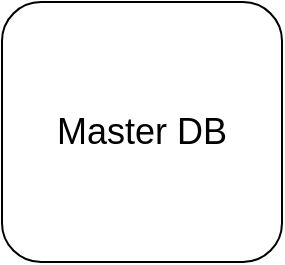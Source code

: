<mxfile>
    <diagram id="x9lF7Ikh1Ne1HWIKREvB" name="Page-1">
        <mxGraphModel dx="1092" dy="717" grid="1" gridSize="10" guides="1" tooltips="1" connect="1" arrows="1" fold="1" page="1" pageScale="1" pageWidth="850" pageHeight="1100" math="0" shadow="0">
            <root>
                <mxCell id="0"/>
                <mxCell id="1" parent="0"/>
                <mxCell id="2" value="&lt;font style=&quot;font-size: 18px;&quot;&gt;Master DB&lt;/font&gt;" style="rounded=1;whiteSpace=wrap;html=1;strokeWidth=1;" vertex="1" parent="1">
                    <mxGeometry x="240" y="120" width="140" height="130" as="geometry"/>
                </mxCell>
            </root>
        </mxGraphModel>
    </diagram>
</mxfile>